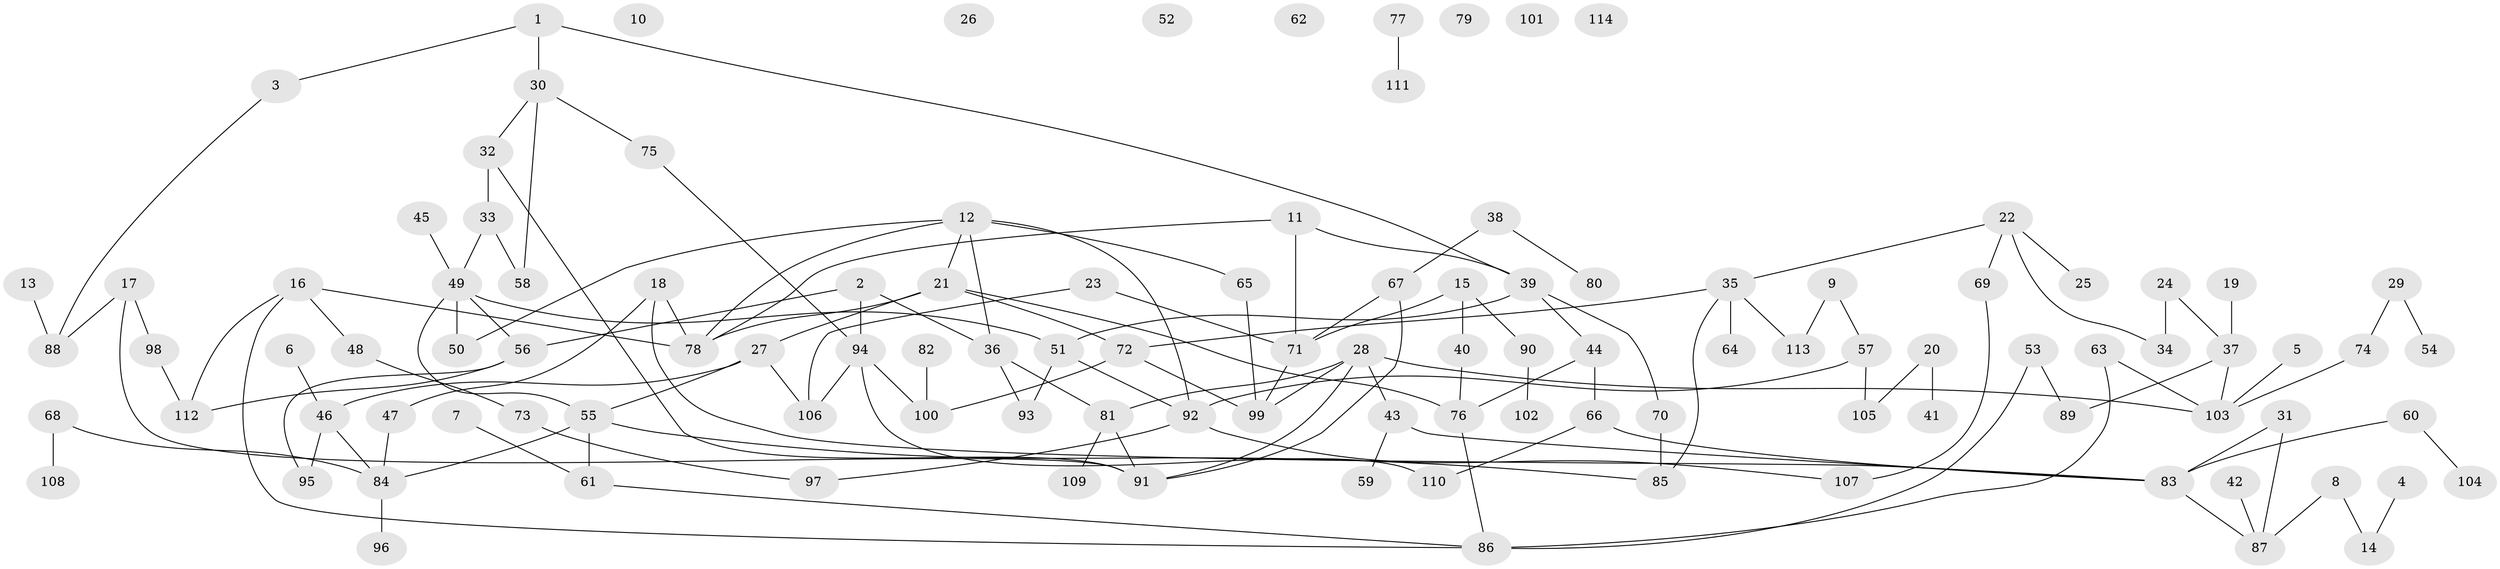 // coarse degree distribution, {5: 0.07407407407407407, 2: 0.24691358024691357, 1: 0.2222222222222222, 3: 0.12345679012345678, 0: 0.09876543209876543, 6: 0.06172839506172839, 8: 0.012345679012345678, 4: 0.1111111111111111, 7: 0.04938271604938271}
// Generated by graph-tools (version 1.1) at 2025/41/03/06/25 10:41:19]
// undirected, 114 vertices, 145 edges
graph export_dot {
graph [start="1"]
  node [color=gray90,style=filled];
  1;
  2;
  3;
  4;
  5;
  6;
  7;
  8;
  9;
  10;
  11;
  12;
  13;
  14;
  15;
  16;
  17;
  18;
  19;
  20;
  21;
  22;
  23;
  24;
  25;
  26;
  27;
  28;
  29;
  30;
  31;
  32;
  33;
  34;
  35;
  36;
  37;
  38;
  39;
  40;
  41;
  42;
  43;
  44;
  45;
  46;
  47;
  48;
  49;
  50;
  51;
  52;
  53;
  54;
  55;
  56;
  57;
  58;
  59;
  60;
  61;
  62;
  63;
  64;
  65;
  66;
  67;
  68;
  69;
  70;
  71;
  72;
  73;
  74;
  75;
  76;
  77;
  78;
  79;
  80;
  81;
  82;
  83;
  84;
  85;
  86;
  87;
  88;
  89;
  90;
  91;
  92;
  93;
  94;
  95;
  96;
  97;
  98;
  99;
  100;
  101;
  102;
  103;
  104;
  105;
  106;
  107;
  108;
  109;
  110;
  111;
  112;
  113;
  114;
  1 -- 3;
  1 -- 30;
  1 -- 39;
  2 -- 36;
  2 -- 56;
  2 -- 94;
  3 -- 88;
  4 -- 14;
  5 -- 103;
  6 -- 46;
  7 -- 61;
  8 -- 14;
  8 -- 87;
  9 -- 57;
  9 -- 113;
  11 -- 39;
  11 -- 71;
  11 -- 78;
  12 -- 21;
  12 -- 36;
  12 -- 50;
  12 -- 65;
  12 -- 78;
  12 -- 92;
  13 -- 88;
  15 -- 40;
  15 -- 71;
  15 -- 90;
  16 -- 48;
  16 -- 78;
  16 -- 86;
  16 -- 112;
  17 -- 88;
  17 -- 91;
  17 -- 98;
  18 -- 47;
  18 -- 78;
  18 -- 83;
  19 -- 37;
  20 -- 41;
  20 -- 105;
  21 -- 27;
  21 -- 72;
  21 -- 76;
  21 -- 78;
  22 -- 25;
  22 -- 34;
  22 -- 35;
  22 -- 69;
  23 -- 71;
  23 -- 106;
  24 -- 34;
  24 -- 37;
  27 -- 46;
  27 -- 55;
  27 -- 106;
  28 -- 43;
  28 -- 81;
  28 -- 91;
  28 -- 99;
  28 -- 103;
  29 -- 54;
  29 -- 74;
  30 -- 32;
  30 -- 58;
  30 -- 75;
  31 -- 83;
  31 -- 87;
  32 -- 33;
  32 -- 91;
  33 -- 49;
  33 -- 58;
  35 -- 64;
  35 -- 72;
  35 -- 85;
  35 -- 113;
  36 -- 81;
  36 -- 93;
  37 -- 89;
  37 -- 103;
  38 -- 67;
  38 -- 80;
  39 -- 44;
  39 -- 51;
  39 -- 70;
  40 -- 76;
  42 -- 87;
  43 -- 59;
  43 -- 83;
  44 -- 66;
  44 -- 76;
  45 -- 49;
  46 -- 84;
  46 -- 95;
  47 -- 84;
  48 -- 73;
  49 -- 50;
  49 -- 51;
  49 -- 55;
  49 -- 56;
  51 -- 92;
  51 -- 93;
  53 -- 86;
  53 -- 89;
  55 -- 61;
  55 -- 84;
  55 -- 85;
  56 -- 95;
  56 -- 112;
  57 -- 92;
  57 -- 105;
  60 -- 83;
  60 -- 104;
  61 -- 86;
  63 -- 86;
  63 -- 103;
  65 -- 99;
  66 -- 83;
  66 -- 110;
  67 -- 71;
  67 -- 91;
  68 -- 84;
  68 -- 108;
  69 -- 107;
  70 -- 85;
  71 -- 99;
  72 -- 99;
  72 -- 100;
  73 -- 97;
  74 -- 103;
  75 -- 94;
  76 -- 86;
  77 -- 111;
  81 -- 91;
  81 -- 109;
  82 -- 100;
  83 -- 87;
  84 -- 96;
  90 -- 102;
  92 -- 97;
  92 -- 107;
  94 -- 100;
  94 -- 106;
  94 -- 110;
  98 -- 112;
}
